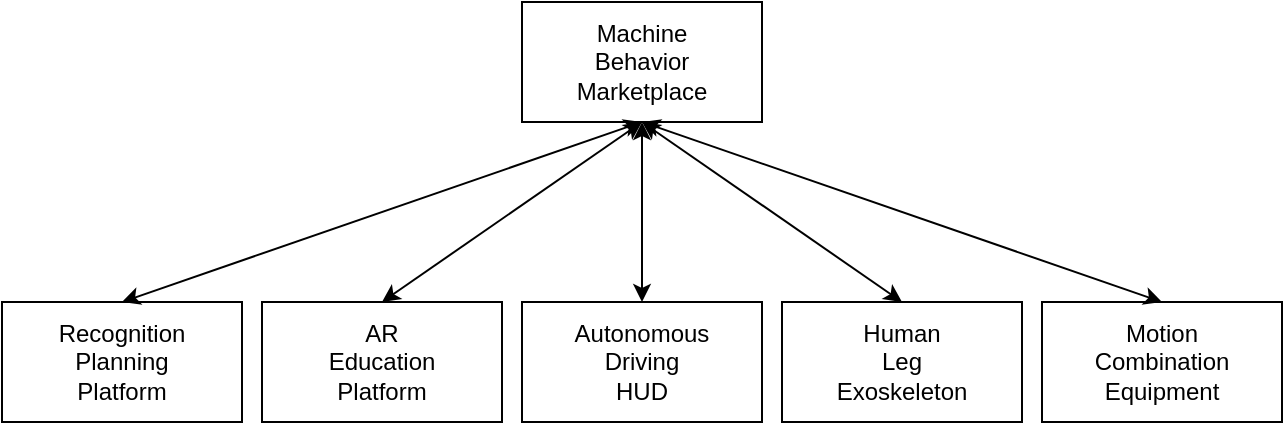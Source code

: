 <mxfile version="10.4.9" type="github"><diagram id="aWZG-PCOkhyw3u6PLKiZ" name="Page-1"><mxGraphModel dx="711" dy="602" grid="1" gridSize="10" guides="1" tooltips="1" connect="1" arrows="1" fold="1" page="1" pageScale="1" pageWidth="850" pageHeight="1100" math="0" shadow="0"><root><mxCell id="0"/><mxCell id="1" parent="0"/><mxCell id="6W4O8SVaF4j9KN39gjZ7-1" value="Machine&lt;br&gt;Behavior&lt;br&gt;Marketplace&lt;br&gt;" style="rounded=0;whiteSpace=wrap;html=1;" vertex="1" parent="1"><mxGeometry x="300" y="50" width="120" height="60" as="geometry"/></mxCell><mxCell id="6W4O8SVaF4j9KN39gjZ7-2" value="Recognition&lt;br&gt;Planning&lt;br&gt;Platform&lt;br&gt;" style="rounded=0;whiteSpace=wrap;html=1;" vertex="1" parent="1"><mxGeometry x="40" y="200" width="120" height="60" as="geometry"/></mxCell><mxCell id="6W4O8SVaF4j9KN39gjZ7-3" value="" style="endArrow=classic;startArrow=classic;html=1;exitX=0.5;exitY=0;exitDx=0;exitDy=0;entryX=0.5;entryY=1;entryDx=0;entryDy=0;" edge="1" parent="1" source="6W4O8SVaF4j9KN39gjZ7-2" target="6W4O8SVaF4j9KN39gjZ7-1"><mxGeometry width="50" height="50" relative="1" as="geometry"><mxPoint x="250" y="140" as="sourcePoint"/><mxPoint x="300" y="90" as="targetPoint"/></mxGeometry></mxCell><mxCell id="6W4O8SVaF4j9KN39gjZ7-4" value="AR&lt;br&gt;Education&lt;br&gt;Platform&lt;br&gt;" style="rounded=0;whiteSpace=wrap;html=1;" vertex="1" parent="1"><mxGeometry x="170" y="200" width="120" height="60" as="geometry"/></mxCell><mxCell id="6W4O8SVaF4j9KN39gjZ7-5" value="Autonomous&lt;br&gt;Driving&lt;br&gt;HUD&lt;br&gt;" style="rounded=0;whiteSpace=wrap;html=1;" vertex="1" parent="1"><mxGeometry x="300" y="200" width="120" height="60" as="geometry"/></mxCell><mxCell id="6W4O8SVaF4j9KN39gjZ7-6" value="Human&lt;br&gt;Leg&lt;br&gt;Exoskeleton&lt;br&gt;" style="rounded=0;whiteSpace=wrap;html=1;" vertex="1" parent="1"><mxGeometry x="430" y="200" width="120" height="60" as="geometry"/></mxCell><mxCell id="6W4O8SVaF4j9KN39gjZ7-7" value="Motion&lt;br&gt;Combination&lt;br&gt;Equipment&lt;br&gt;" style="rounded=0;whiteSpace=wrap;html=1;" vertex="1" parent="1"><mxGeometry x="560" y="200" width="120" height="60" as="geometry"/></mxCell><mxCell id="6W4O8SVaF4j9KN39gjZ7-8" value="" style="endArrow=classic;startArrow=classic;html=1;exitX=0.5;exitY=0;exitDx=0;exitDy=0;entryX=0.5;entryY=1;entryDx=0;entryDy=0;" edge="1" parent="1" source="6W4O8SVaF4j9KN39gjZ7-4" target="6W4O8SVaF4j9KN39gjZ7-1"><mxGeometry width="50" height="50" relative="1" as="geometry"><mxPoint x="230" y="120" as="sourcePoint"/><mxPoint x="370" y="110" as="targetPoint"/></mxGeometry></mxCell><mxCell id="6W4O8SVaF4j9KN39gjZ7-9" value="" style="endArrow=classic;startArrow=classic;html=1;exitX=0.5;exitY=0;exitDx=0;exitDy=0;entryX=0.5;entryY=1;entryDx=0;entryDy=0;" edge="1" parent="1" source="6W4O8SVaF4j9KN39gjZ7-5" target="6W4O8SVaF4j9KN39gjZ7-1"><mxGeometry width="50" height="50" relative="1" as="geometry"><mxPoint x="230" y="200" as="sourcePoint"/><mxPoint x="390" y="180" as="targetPoint"/></mxGeometry></mxCell><mxCell id="6W4O8SVaF4j9KN39gjZ7-10" value="" style="endArrow=classic;startArrow=classic;html=1;exitX=0.5;exitY=0;exitDx=0;exitDy=0;entryX=0.5;entryY=1;entryDx=0;entryDy=0;" edge="1" parent="1" source="6W4O8SVaF4j9KN39gjZ7-6" target="6W4O8SVaF4j9KN39gjZ7-1"><mxGeometry width="50" height="50" relative="1" as="geometry"><mxPoint x="230" y="280" as="sourcePoint"/><mxPoint x="390" y="180" as="targetPoint"/></mxGeometry></mxCell><mxCell id="6W4O8SVaF4j9KN39gjZ7-11" value="" style="endArrow=classic;startArrow=classic;html=1;exitX=0.5;exitY=0;exitDx=0;exitDy=0;entryX=0.5;entryY=1;entryDx=0;entryDy=0;" edge="1" parent="1" source="6W4O8SVaF4j9KN39gjZ7-7" target="6W4O8SVaF4j9KN39gjZ7-1"><mxGeometry width="50" height="50" relative="1" as="geometry"><mxPoint x="230" y="370" as="sourcePoint"/><mxPoint x="390" y="180" as="targetPoint"/></mxGeometry></mxCell></root></mxGraphModel></diagram></mxfile>